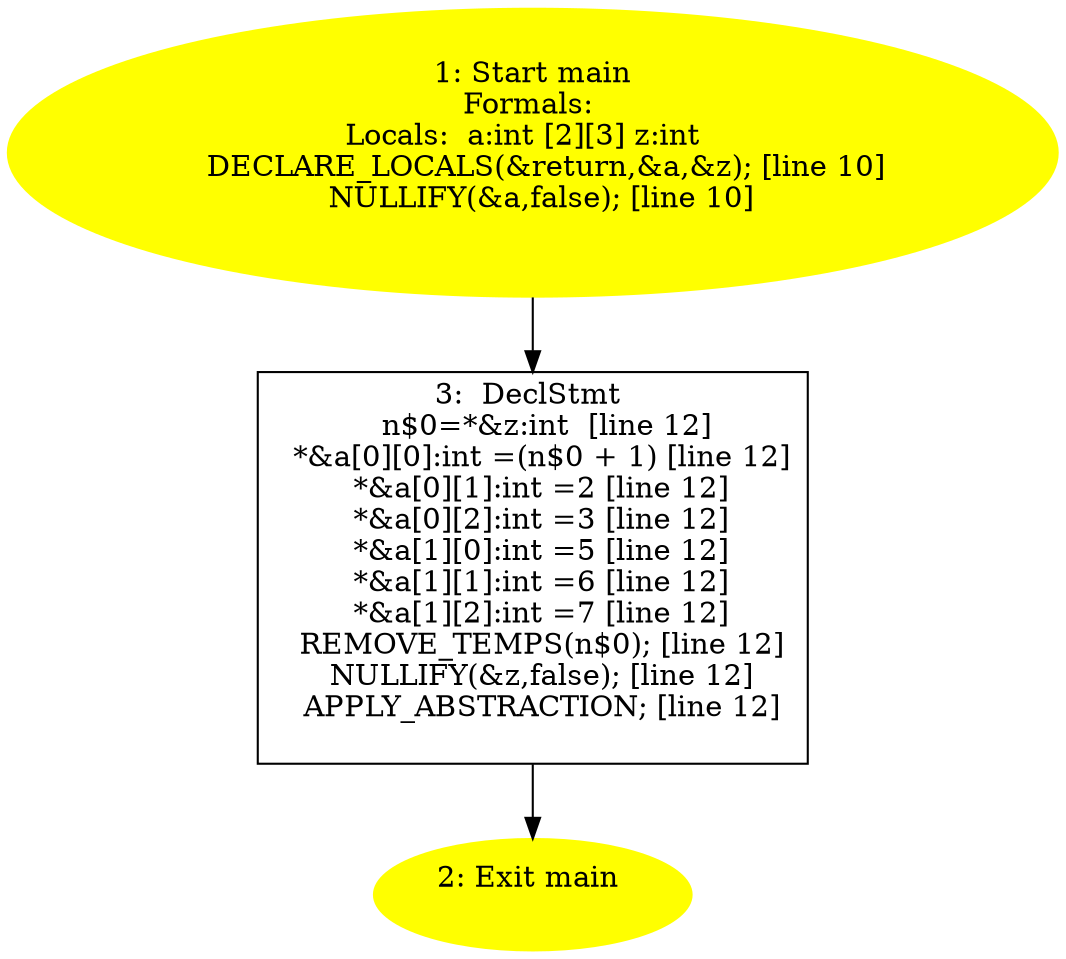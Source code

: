 digraph iCFG {
3 [label="3:  DeclStmt \n   n$0=*&z:int  [line 12]\n  *&a[0][0]:int =(n$0 + 1) [line 12]\n  *&a[0][1]:int =2 [line 12]\n  *&a[0][2]:int =3 [line 12]\n  *&a[1][0]:int =5 [line 12]\n  *&a[1][1]:int =6 [line 12]\n  *&a[1][2]:int =7 [line 12]\n  REMOVE_TEMPS(n$0); [line 12]\n  NULLIFY(&z,false); [line 12]\n  APPLY_ABSTRACTION; [line 12]\n " shape="box"]
	

	 3 -> 2 ;
2 [label="2: Exit main \n  " color=yellow style=filled]
	

1 [label="1: Start main\nFormals: \nLocals:  a:int [2][3] z:int  \n   DECLARE_LOCALS(&return,&a,&z); [line 10]\n  NULLIFY(&a,false); [line 10]\n " color=yellow style=filled]
	

	 1 -> 3 ;
}
